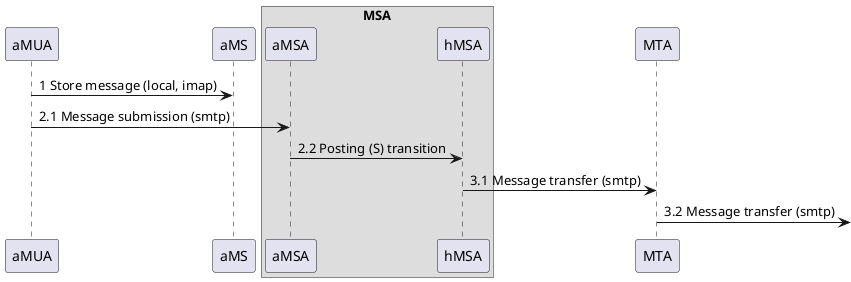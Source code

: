 @startuml Internet Mail Architecture (rfc5598), message flow part I.

/'
Message
Message User Agent (MUA)
    Author MUA (aMUA)
    Recipient MUA (rMUA)
Message Submission Agent (MSA)
    Author-focused MSA functions (aMSA)
    MHS-focused MSA functions (hMSA)
Message Transfer Agent (MTA)
Message Delivery Agent (MDA)
    Recipient-focused MDA functions (rMDA)
    MHS-focused MDA functions (hMDA)
Message Store (MS)
    Author MS (aMS)
    Recipient MS (rMS)
    User Agent MS (uMS)
'/

'ADMD I. (foo.com)
participant "aMUA" as aMUA /'MUA, uMS optional'/
participant "aMS" as aMS /'Author MS'/
box "MSA"
participant "aMSA" as aMSA /'Author-focused MSA'/
participant "hMSA" as hMSA /'MHS-focused MSA'/
end box
participant "MTA" as MTA /'MTA'/

aMUA -> aMS : 1 Store message (local, imap)
aMUA -> aMSA : 2.1 Message submission (smtp)
aMSA -> hMSA : 2.2 Posting (S) transition
hMSA -> MTA : 3.1 Message transfer (smtp)
MTA ->] : 3.2 Message transfer (smtp)

@enduml
